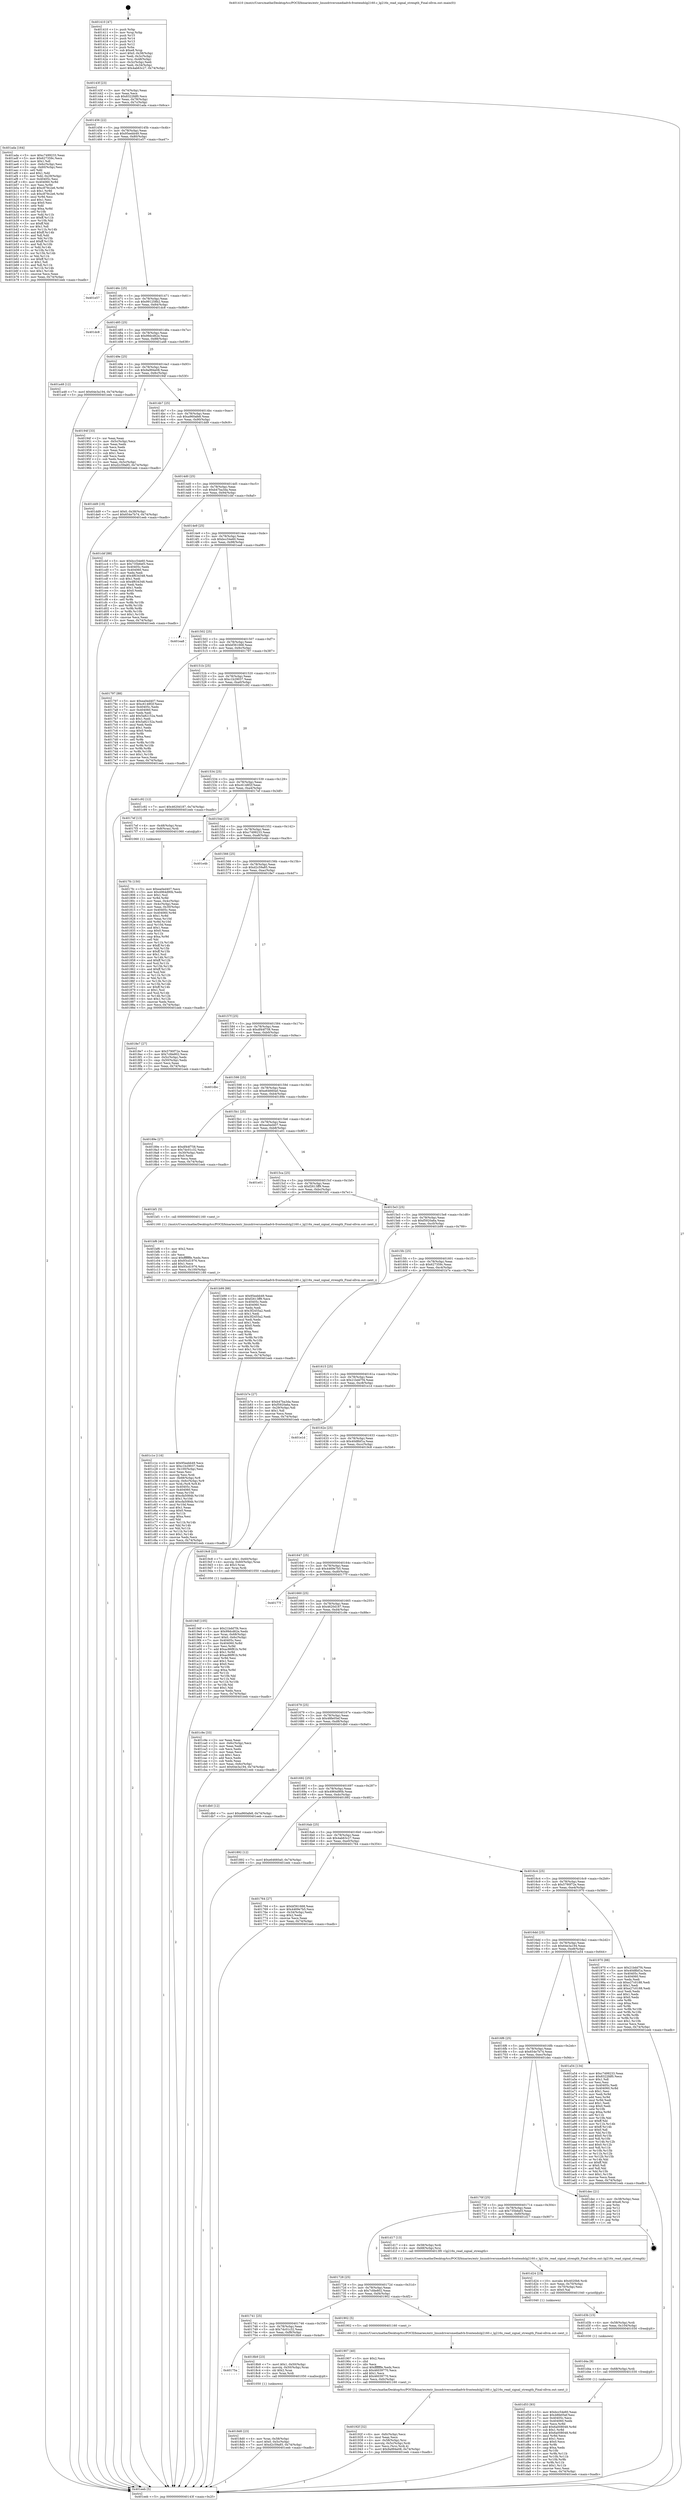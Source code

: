 digraph "0x401410" {
  label = "0x401410 (/mnt/c/Users/mathe/Desktop/tcc/POCII/binaries/extr_linuxdriversmediadvb-frontendslg2160.c_lg216x_read_signal_strength_Final-ollvm.out::main(0))"
  labelloc = "t"
  node[shape=record]

  Entry [label="",width=0.3,height=0.3,shape=circle,fillcolor=black,style=filled]
  "0x40143f" [label="{
     0x40143f [23]\l
     | [instrs]\l
     &nbsp;&nbsp;0x40143f \<+3\>: mov -0x74(%rbp),%eax\l
     &nbsp;&nbsp;0x401442 \<+2\>: mov %eax,%ecx\l
     &nbsp;&nbsp;0x401444 \<+6\>: sub $0x8322fdf0,%ecx\l
     &nbsp;&nbsp;0x40144a \<+3\>: mov %eax,-0x78(%rbp)\l
     &nbsp;&nbsp;0x40144d \<+3\>: mov %ecx,-0x7c(%rbp)\l
     &nbsp;&nbsp;0x401450 \<+6\>: je 0000000000401ada \<main+0x6ca\>\l
  }"]
  "0x401ada" [label="{
     0x401ada [164]\l
     | [instrs]\l
     &nbsp;&nbsp;0x401ada \<+5\>: mov $0xc7499233,%eax\l
     &nbsp;&nbsp;0x401adf \<+5\>: mov $0x627359c,%ecx\l
     &nbsp;&nbsp;0x401ae4 \<+2\>: mov $0x1,%dl\l
     &nbsp;&nbsp;0x401ae6 \<+3\>: mov -0x6c(%rbp),%esi\l
     &nbsp;&nbsp;0x401ae9 \<+3\>: cmp -0x60(%rbp),%esi\l
     &nbsp;&nbsp;0x401aec \<+4\>: setl %dil\l
     &nbsp;&nbsp;0x401af0 \<+4\>: and $0x1,%dil\l
     &nbsp;&nbsp;0x401af4 \<+4\>: mov %dil,-0x29(%rbp)\l
     &nbsp;&nbsp;0x401af8 \<+7\>: mov 0x40405c,%esi\l
     &nbsp;&nbsp;0x401aff \<+8\>: mov 0x404060,%r8d\l
     &nbsp;&nbsp;0x401b07 \<+3\>: mov %esi,%r9d\l
     &nbsp;&nbsp;0x401b0a \<+7\>: add $0xc879c2e6,%r9d\l
     &nbsp;&nbsp;0x401b11 \<+4\>: sub $0x1,%r9d\l
     &nbsp;&nbsp;0x401b15 \<+7\>: sub $0xc879c2e6,%r9d\l
     &nbsp;&nbsp;0x401b1c \<+4\>: imul %r9d,%esi\l
     &nbsp;&nbsp;0x401b20 \<+3\>: and $0x1,%esi\l
     &nbsp;&nbsp;0x401b23 \<+3\>: cmp $0x0,%esi\l
     &nbsp;&nbsp;0x401b26 \<+4\>: sete %dil\l
     &nbsp;&nbsp;0x401b2a \<+4\>: cmp $0xa,%r8d\l
     &nbsp;&nbsp;0x401b2e \<+4\>: setl %r10b\l
     &nbsp;&nbsp;0x401b32 \<+3\>: mov %dil,%r11b\l
     &nbsp;&nbsp;0x401b35 \<+4\>: xor $0xff,%r11b\l
     &nbsp;&nbsp;0x401b39 \<+3\>: mov %r10b,%bl\l
     &nbsp;&nbsp;0x401b3c \<+3\>: xor $0xff,%bl\l
     &nbsp;&nbsp;0x401b3f \<+3\>: xor $0x1,%dl\l
     &nbsp;&nbsp;0x401b42 \<+3\>: mov %r11b,%r14b\l
     &nbsp;&nbsp;0x401b45 \<+4\>: and $0xff,%r14b\l
     &nbsp;&nbsp;0x401b49 \<+3\>: and %dl,%dil\l
     &nbsp;&nbsp;0x401b4c \<+3\>: mov %bl,%r15b\l
     &nbsp;&nbsp;0x401b4f \<+4\>: and $0xff,%r15b\l
     &nbsp;&nbsp;0x401b53 \<+3\>: and %dl,%r10b\l
     &nbsp;&nbsp;0x401b56 \<+3\>: or %dil,%r14b\l
     &nbsp;&nbsp;0x401b59 \<+3\>: or %r10b,%r15b\l
     &nbsp;&nbsp;0x401b5c \<+3\>: xor %r15b,%r14b\l
     &nbsp;&nbsp;0x401b5f \<+3\>: or %bl,%r11b\l
     &nbsp;&nbsp;0x401b62 \<+4\>: xor $0xff,%r11b\l
     &nbsp;&nbsp;0x401b66 \<+3\>: or $0x1,%dl\l
     &nbsp;&nbsp;0x401b69 \<+3\>: and %dl,%r11b\l
     &nbsp;&nbsp;0x401b6c \<+3\>: or %r11b,%r14b\l
     &nbsp;&nbsp;0x401b6f \<+4\>: test $0x1,%r14b\l
     &nbsp;&nbsp;0x401b73 \<+3\>: cmovne %ecx,%eax\l
     &nbsp;&nbsp;0x401b76 \<+3\>: mov %eax,-0x74(%rbp)\l
     &nbsp;&nbsp;0x401b79 \<+5\>: jmp 0000000000401eeb \<main+0xadb\>\l
  }"]
  "0x401456" [label="{
     0x401456 [22]\l
     | [instrs]\l
     &nbsp;&nbsp;0x401456 \<+5\>: jmp 000000000040145b \<main+0x4b\>\l
     &nbsp;&nbsp;0x40145b \<+3\>: mov -0x78(%rbp),%eax\l
     &nbsp;&nbsp;0x40145e \<+5\>: sub $0x95eebb49,%eax\l
     &nbsp;&nbsp;0x401463 \<+3\>: mov %eax,-0x80(%rbp)\l
     &nbsp;&nbsp;0x401466 \<+6\>: je 0000000000401e57 \<main+0xa47\>\l
  }"]
  Exit [label="",width=0.3,height=0.3,shape=circle,fillcolor=black,style=filled,peripheries=2]
  "0x401e57" [label="{
     0x401e57\l
  }", style=dashed]
  "0x40146c" [label="{
     0x40146c [25]\l
     | [instrs]\l
     &nbsp;&nbsp;0x40146c \<+5\>: jmp 0000000000401471 \<main+0x61\>\l
     &nbsp;&nbsp;0x401471 \<+3\>: mov -0x78(%rbp),%eax\l
     &nbsp;&nbsp;0x401474 \<+5\>: sub $0x991258b2,%eax\l
     &nbsp;&nbsp;0x401479 \<+6\>: mov %eax,-0x84(%rbp)\l
     &nbsp;&nbsp;0x40147f \<+6\>: je 0000000000401dc8 \<main+0x9b8\>\l
  }"]
  "0x401d53" [label="{
     0x401d53 [93]\l
     | [instrs]\l
     &nbsp;&nbsp;0x401d53 \<+5\>: mov $0xbcc54e60,%eax\l
     &nbsp;&nbsp;0x401d58 \<+5\>: mov $0x48fe05ef,%esi\l
     &nbsp;&nbsp;0x401d5d \<+7\>: mov 0x40405c,%ecx\l
     &nbsp;&nbsp;0x401d64 \<+7\>: mov 0x404060,%edx\l
     &nbsp;&nbsp;0x401d6b \<+3\>: mov %ecx,%r8d\l
     &nbsp;&nbsp;0x401d6e \<+7\>: add $0x6a008048,%r8d\l
     &nbsp;&nbsp;0x401d75 \<+4\>: sub $0x1,%r8d\l
     &nbsp;&nbsp;0x401d79 \<+7\>: sub $0x6a008048,%r8d\l
     &nbsp;&nbsp;0x401d80 \<+4\>: imul %r8d,%ecx\l
     &nbsp;&nbsp;0x401d84 \<+3\>: and $0x1,%ecx\l
     &nbsp;&nbsp;0x401d87 \<+3\>: cmp $0x0,%ecx\l
     &nbsp;&nbsp;0x401d8a \<+4\>: sete %r9b\l
     &nbsp;&nbsp;0x401d8e \<+3\>: cmp $0xa,%edx\l
     &nbsp;&nbsp;0x401d91 \<+4\>: setl %r10b\l
     &nbsp;&nbsp;0x401d95 \<+3\>: mov %r9b,%r11b\l
     &nbsp;&nbsp;0x401d98 \<+3\>: and %r10b,%r11b\l
     &nbsp;&nbsp;0x401d9b \<+3\>: xor %r10b,%r9b\l
     &nbsp;&nbsp;0x401d9e \<+3\>: or %r9b,%r11b\l
     &nbsp;&nbsp;0x401da1 \<+4\>: test $0x1,%r11b\l
     &nbsp;&nbsp;0x401da5 \<+3\>: cmovne %esi,%eax\l
     &nbsp;&nbsp;0x401da8 \<+3\>: mov %eax,-0x74(%rbp)\l
     &nbsp;&nbsp;0x401dab \<+5\>: jmp 0000000000401eeb \<main+0xadb\>\l
  }"]
  "0x401dc8" [label="{
     0x401dc8\l
  }", style=dashed]
  "0x401485" [label="{
     0x401485 [25]\l
     | [instrs]\l
     &nbsp;&nbsp;0x401485 \<+5\>: jmp 000000000040148a \<main+0x7a\>\l
     &nbsp;&nbsp;0x40148a \<+3\>: mov -0x78(%rbp),%eax\l
     &nbsp;&nbsp;0x40148d \<+5\>: sub $0x99dcd62e,%eax\l
     &nbsp;&nbsp;0x401492 \<+6\>: mov %eax,-0x88(%rbp)\l
     &nbsp;&nbsp;0x401498 \<+6\>: je 0000000000401a48 \<main+0x638\>\l
  }"]
  "0x401d4a" [label="{
     0x401d4a [9]\l
     | [instrs]\l
     &nbsp;&nbsp;0x401d4a \<+4\>: mov -0x68(%rbp),%rdi\l
     &nbsp;&nbsp;0x401d4e \<+5\>: call 0000000000401030 \<free@plt\>\l
     | [calls]\l
     &nbsp;&nbsp;0x401030 \{1\} (unknown)\l
  }"]
  "0x401a48" [label="{
     0x401a48 [12]\l
     | [instrs]\l
     &nbsp;&nbsp;0x401a48 \<+7\>: movl $0x64e3a194,-0x74(%rbp)\l
     &nbsp;&nbsp;0x401a4f \<+5\>: jmp 0000000000401eeb \<main+0xadb\>\l
  }"]
  "0x40149e" [label="{
     0x40149e [25]\l
     | [instrs]\l
     &nbsp;&nbsp;0x40149e \<+5\>: jmp 00000000004014a3 \<main+0x93\>\l
     &nbsp;&nbsp;0x4014a3 \<+3\>: mov -0x78(%rbp),%eax\l
     &nbsp;&nbsp;0x4014a6 \<+5\>: sub $0x9a994e08,%eax\l
     &nbsp;&nbsp;0x4014ab \<+6\>: mov %eax,-0x8c(%rbp)\l
     &nbsp;&nbsp;0x4014b1 \<+6\>: je 000000000040194f \<main+0x53f\>\l
  }"]
  "0x401d3b" [label="{
     0x401d3b [15]\l
     | [instrs]\l
     &nbsp;&nbsp;0x401d3b \<+4\>: mov -0x58(%rbp),%rdi\l
     &nbsp;&nbsp;0x401d3f \<+6\>: mov %eax,-0x104(%rbp)\l
     &nbsp;&nbsp;0x401d45 \<+5\>: call 0000000000401030 \<free@plt\>\l
     | [calls]\l
     &nbsp;&nbsp;0x401030 \{1\} (unknown)\l
  }"]
  "0x40194f" [label="{
     0x40194f [33]\l
     | [instrs]\l
     &nbsp;&nbsp;0x40194f \<+2\>: xor %eax,%eax\l
     &nbsp;&nbsp;0x401951 \<+3\>: mov -0x5c(%rbp),%ecx\l
     &nbsp;&nbsp;0x401954 \<+2\>: mov %eax,%edx\l
     &nbsp;&nbsp;0x401956 \<+2\>: sub %ecx,%edx\l
     &nbsp;&nbsp;0x401958 \<+2\>: mov %eax,%ecx\l
     &nbsp;&nbsp;0x40195a \<+3\>: sub $0x1,%ecx\l
     &nbsp;&nbsp;0x40195d \<+2\>: add %ecx,%edx\l
     &nbsp;&nbsp;0x40195f \<+2\>: sub %edx,%eax\l
     &nbsp;&nbsp;0x401961 \<+3\>: mov %eax,-0x5c(%rbp)\l
     &nbsp;&nbsp;0x401964 \<+7\>: movl $0xd2c59a85,-0x74(%rbp)\l
     &nbsp;&nbsp;0x40196b \<+5\>: jmp 0000000000401eeb \<main+0xadb\>\l
  }"]
  "0x4014b7" [label="{
     0x4014b7 [25]\l
     | [instrs]\l
     &nbsp;&nbsp;0x4014b7 \<+5\>: jmp 00000000004014bc \<main+0xac\>\l
     &nbsp;&nbsp;0x4014bc \<+3\>: mov -0x78(%rbp),%eax\l
     &nbsp;&nbsp;0x4014bf \<+5\>: sub $0xa960afe8,%eax\l
     &nbsp;&nbsp;0x4014c4 \<+6\>: mov %eax,-0x90(%rbp)\l
     &nbsp;&nbsp;0x4014ca \<+6\>: je 0000000000401dd9 \<main+0x9c9\>\l
  }"]
  "0x401d24" [label="{
     0x401d24 [23]\l
     | [instrs]\l
     &nbsp;&nbsp;0x401d24 \<+10\>: movabs $0x4020b6,%rdi\l
     &nbsp;&nbsp;0x401d2e \<+3\>: mov %eax,-0x70(%rbp)\l
     &nbsp;&nbsp;0x401d31 \<+3\>: mov -0x70(%rbp),%esi\l
     &nbsp;&nbsp;0x401d34 \<+2\>: mov $0x0,%al\l
     &nbsp;&nbsp;0x401d36 \<+5\>: call 0000000000401040 \<printf@plt\>\l
     | [calls]\l
     &nbsp;&nbsp;0x401040 \{1\} (unknown)\l
  }"]
  "0x401dd9" [label="{
     0x401dd9 [19]\l
     | [instrs]\l
     &nbsp;&nbsp;0x401dd9 \<+7\>: movl $0x0,-0x38(%rbp)\l
     &nbsp;&nbsp;0x401de0 \<+7\>: movl $0x654e7b74,-0x74(%rbp)\l
     &nbsp;&nbsp;0x401de7 \<+5\>: jmp 0000000000401eeb \<main+0xadb\>\l
  }"]
  "0x4014d0" [label="{
     0x4014d0 [25]\l
     | [instrs]\l
     &nbsp;&nbsp;0x4014d0 \<+5\>: jmp 00000000004014d5 \<main+0xc5\>\l
     &nbsp;&nbsp;0x4014d5 \<+3\>: mov -0x78(%rbp),%eax\l
     &nbsp;&nbsp;0x4014d8 \<+5\>: sub $0xb47ba3da,%eax\l
     &nbsp;&nbsp;0x4014dd \<+6\>: mov %eax,-0x94(%rbp)\l
     &nbsp;&nbsp;0x4014e3 \<+6\>: je 0000000000401cbf \<main+0x8af\>\l
  }"]
  "0x401c1e" [label="{
     0x401c1e [116]\l
     | [instrs]\l
     &nbsp;&nbsp;0x401c1e \<+5\>: mov $0x95eebb49,%ecx\l
     &nbsp;&nbsp;0x401c23 \<+5\>: mov $0xc1b29037,%edx\l
     &nbsp;&nbsp;0x401c28 \<+6\>: mov -0x100(%rbp),%esi\l
     &nbsp;&nbsp;0x401c2e \<+3\>: imul %eax,%esi\l
     &nbsp;&nbsp;0x401c31 \<+3\>: movslq %esi,%rdi\l
     &nbsp;&nbsp;0x401c34 \<+4\>: mov -0x68(%rbp),%r8\l
     &nbsp;&nbsp;0x401c38 \<+4\>: movslq -0x6c(%rbp),%r9\l
     &nbsp;&nbsp;0x401c3c \<+4\>: mov %rdi,(%r8,%r9,8)\l
     &nbsp;&nbsp;0x401c40 \<+7\>: mov 0x40405c,%eax\l
     &nbsp;&nbsp;0x401c47 \<+7\>: mov 0x404060,%esi\l
     &nbsp;&nbsp;0x401c4e \<+3\>: mov %eax,%r10d\l
     &nbsp;&nbsp;0x401c51 \<+7\>: sub $0xcfa5084b,%r10d\l
     &nbsp;&nbsp;0x401c58 \<+4\>: sub $0x1,%r10d\l
     &nbsp;&nbsp;0x401c5c \<+7\>: add $0xcfa5084b,%r10d\l
     &nbsp;&nbsp;0x401c63 \<+4\>: imul %r10d,%eax\l
     &nbsp;&nbsp;0x401c67 \<+3\>: and $0x1,%eax\l
     &nbsp;&nbsp;0x401c6a \<+3\>: cmp $0x0,%eax\l
     &nbsp;&nbsp;0x401c6d \<+4\>: sete %r11b\l
     &nbsp;&nbsp;0x401c71 \<+3\>: cmp $0xa,%esi\l
     &nbsp;&nbsp;0x401c74 \<+3\>: setl %bl\l
     &nbsp;&nbsp;0x401c77 \<+3\>: mov %r11b,%r14b\l
     &nbsp;&nbsp;0x401c7a \<+3\>: and %bl,%r14b\l
     &nbsp;&nbsp;0x401c7d \<+3\>: xor %bl,%r11b\l
     &nbsp;&nbsp;0x401c80 \<+3\>: or %r11b,%r14b\l
     &nbsp;&nbsp;0x401c83 \<+4\>: test $0x1,%r14b\l
     &nbsp;&nbsp;0x401c87 \<+3\>: cmovne %edx,%ecx\l
     &nbsp;&nbsp;0x401c8a \<+3\>: mov %ecx,-0x74(%rbp)\l
     &nbsp;&nbsp;0x401c8d \<+5\>: jmp 0000000000401eeb \<main+0xadb\>\l
  }"]
  "0x401cbf" [label="{
     0x401cbf [88]\l
     | [instrs]\l
     &nbsp;&nbsp;0x401cbf \<+5\>: mov $0xbcc54e60,%eax\l
     &nbsp;&nbsp;0x401cc4 \<+5\>: mov $0x735b6ef3,%ecx\l
     &nbsp;&nbsp;0x401cc9 \<+7\>: mov 0x40405c,%edx\l
     &nbsp;&nbsp;0x401cd0 \<+7\>: mov 0x404060,%esi\l
     &nbsp;&nbsp;0x401cd7 \<+2\>: mov %edx,%edi\l
     &nbsp;&nbsp;0x401cd9 \<+6\>: add $0x4f634348,%edi\l
     &nbsp;&nbsp;0x401cdf \<+3\>: sub $0x1,%edi\l
     &nbsp;&nbsp;0x401ce2 \<+6\>: sub $0x4f634348,%edi\l
     &nbsp;&nbsp;0x401ce8 \<+3\>: imul %edi,%edx\l
     &nbsp;&nbsp;0x401ceb \<+3\>: and $0x1,%edx\l
     &nbsp;&nbsp;0x401cee \<+3\>: cmp $0x0,%edx\l
     &nbsp;&nbsp;0x401cf1 \<+4\>: sete %r8b\l
     &nbsp;&nbsp;0x401cf5 \<+3\>: cmp $0xa,%esi\l
     &nbsp;&nbsp;0x401cf8 \<+4\>: setl %r9b\l
     &nbsp;&nbsp;0x401cfc \<+3\>: mov %r8b,%r10b\l
     &nbsp;&nbsp;0x401cff \<+3\>: and %r9b,%r10b\l
     &nbsp;&nbsp;0x401d02 \<+3\>: xor %r9b,%r8b\l
     &nbsp;&nbsp;0x401d05 \<+3\>: or %r8b,%r10b\l
     &nbsp;&nbsp;0x401d08 \<+4\>: test $0x1,%r10b\l
     &nbsp;&nbsp;0x401d0c \<+3\>: cmovne %ecx,%eax\l
     &nbsp;&nbsp;0x401d0f \<+3\>: mov %eax,-0x74(%rbp)\l
     &nbsp;&nbsp;0x401d12 \<+5\>: jmp 0000000000401eeb \<main+0xadb\>\l
  }"]
  "0x4014e9" [label="{
     0x4014e9 [25]\l
     | [instrs]\l
     &nbsp;&nbsp;0x4014e9 \<+5\>: jmp 00000000004014ee \<main+0xde\>\l
     &nbsp;&nbsp;0x4014ee \<+3\>: mov -0x78(%rbp),%eax\l
     &nbsp;&nbsp;0x4014f1 \<+5\>: sub $0xbcc54e60,%eax\l
     &nbsp;&nbsp;0x4014f6 \<+6\>: mov %eax,-0x98(%rbp)\l
     &nbsp;&nbsp;0x4014fc \<+6\>: je 0000000000401ea8 \<main+0xa98\>\l
  }"]
  "0x401bf6" [label="{
     0x401bf6 [40]\l
     | [instrs]\l
     &nbsp;&nbsp;0x401bf6 \<+5\>: mov $0x2,%ecx\l
     &nbsp;&nbsp;0x401bfb \<+1\>: cltd\l
     &nbsp;&nbsp;0x401bfc \<+2\>: idiv %ecx\l
     &nbsp;&nbsp;0x401bfe \<+6\>: imul $0xfffffffe,%edx,%ecx\l
     &nbsp;&nbsp;0x401c04 \<+6\>: sub $0x93cd1976,%ecx\l
     &nbsp;&nbsp;0x401c0a \<+3\>: add $0x1,%ecx\l
     &nbsp;&nbsp;0x401c0d \<+6\>: add $0x93cd1976,%ecx\l
     &nbsp;&nbsp;0x401c13 \<+6\>: mov %ecx,-0x100(%rbp)\l
     &nbsp;&nbsp;0x401c19 \<+5\>: call 0000000000401160 \<next_i\>\l
     | [calls]\l
     &nbsp;&nbsp;0x401160 \{1\} (/mnt/c/Users/mathe/Desktop/tcc/POCII/binaries/extr_linuxdriversmediadvb-frontendslg2160.c_lg216x_read_signal_strength_Final-ollvm.out::next_i)\l
  }"]
  "0x401ea8" [label="{
     0x401ea8\l
  }", style=dashed]
  "0x401502" [label="{
     0x401502 [25]\l
     | [instrs]\l
     &nbsp;&nbsp;0x401502 \<+5\>: jmp 0000000000401507 \<main+0xf7\>\l
     &nbsp;&nbsp;0x401507 \<+3\>: mov -0x78(%rbp),%eax\l
     &nbsp;&nbsp;0x40150a \<+5\>: sub $0xbf361668,%eax\l
     &nbsp;&nbsp;0x40150f \<+6\>: mov %eax,-0x9c(%rbp)\l
     &nbsp;&nbsp;0x401515 \<+6\>: je 0000000000401797 \<main+0x387\>\l
  }"]
  "0x4019df" [label="{
     0x4019df [105]\l
     | [instrs]\l
     &nbsp;&nbsp;0x4019df \<+5\>: mov $0x21bdd7f4,%ecx\l
     &nbsp;&nbsp;0x4019e4 \<+5\>: mov $0x99dcd62e,%edx\l
     &nbsp;&nbsp;0x4019e9 \<+4\>: mov %rax,-0x68(%rbp)\l
     &nbsp;&nbsp;0x4019ed \<+7\>: movl $0x0,-0x6c(%rbp)\l
     &nbsp;&nbsp;0x4019f4 \<+7\>: mov 0x40405c,%esi\l
     &nbsp;&nbsp;0x4019fb \<+8\>: mov 0x404060,%r8d\l
     &nbsp;&nbsp;0x401a03 \<+3\>: mov %esi,%r9d\l
     &nbsp;&nbsp;0x401a06 \<+7\>: add $0xac86f81b,%r9d\l
     &nbsp;&nbsp;0x401a0d \<+4\>: sub $0x1,%r9d\l
     &nbsp;&nbsp;0x401a11 \<+7\>: sub $0xac86f81b,%r9d\l
     &nbsp;&nbsp;0x401a18 \<+4\>: imul %r9d,%esi\l
     &nbsp;&nbsp;0x401a1c \<+3\>: and $0x1,%esi\l
     &nbsp;&nbsp;0x401a1f \<+3\>: cmp $0x0,%esi\l
     &nbsp;&nbsp;0x401a22 \<+4\>: sete %r10b\l
     &nbsp;&nbsp;0x401a26 \<+4\>: cmp $0xa,%r8d\l
     &nbsp;&nbsp;0x401a2a \<+4\>: setl %r11b\l
     &nbsp;&nbsp;0x401a2e \<+3\>: mov %r10b,%bl\l
     &nbsp;&nbsp;0x401a31 \<+3\>: and %r11b,%bl\l
     &nbsp;&nbsp;0x401a34 \<+3\>: xor %r11b,%r10b\l
     &nbsp;&nbsp;0x401a37 \<+3\>: or %r10b,%bl\l
     &nbsp;&nbsp;0x401a3a \<+3\>: test $0x1,%bl\l
     &nbsp;&nbsp;0x401a3d \<+3\>: cmovne %edx,%ecx\l
     &nbsp;&nbsp;0x401a40 \<+3\>: mov %ecx,-0x74(%rbp)\l
     &nbsp;&nbsp;0x401a43 \<+5\>: jmp 0000000000401eeb \<main+0xadb\>\l
  }"]
  "0x401797" [label="{
     0x401797 [88]\l
     | [instrs]\l
     &nbsp;&nbsp;0x401797 \<+5\>: mov $0xea0ed407,%eax\l
     &nbsp;&nbsp;0x40179c \<+5\>: mov $0xc6148f2f,%ecx\l
     &nbsp;&nbsp;0x4017a1 \<+7\>: mov 0x40405c,%edx\l
     &nbsp;&nbsp;0x4017a8 \<+7\>: mov 0x404060,%esi\l
     &nbsp;&nbsp;0x4017af \<+2\>: mov %edx,%edi\l
     &nbsp;&nbsp;0x4017b1 \<+6\>: add $0x5a82152a,%edi\l
     &nbsp;&nbsp;0x4017b7 \<+3\>: sub $0x1,%edi\l
     &nbsp;&nbsp;0x4017ba \<+6\>: sub $0x5a82152a,%edi\l
     &nbsp;&nbsp;0x4017c0 \<+3\>: imul %edi,%edx\l
     &nbsp;&nbsp;0x4017c3 \<+3\>: and $0x1,%edx\l
     &nbsp;&nbsp;0x4017c6 \<+3\>: cmp $0x0,%edx\l
     &nbsp;&nbsp;0x4017c9 \<+4\>: sete %r8b\l
     &nbsp;&nbsp;0x4017cd \<+3\>: cmp $0xa,%esi\l
     &nbsp;&nbsp;0x4017d0 \<+4\>: setl %r9b\l
     &nbsp;&nbsp;0x4017d4 \<+3\>: mov %r8b,%r10b\l
     &nbsp;&nbsp;0x4017d7 \<+3\>: and %r9b,%r10b\l
     &nbsp;&nbsp;0x4017da \<+3\>: xor %r9b,%r8b\l
     &nbsp;&nbsp;0x4017dd \<+3\>: or %r8b,%r10b\l
     &nbsp;&nbsp;0x4017e0 \<+4\>: test $0x1,%r10b\l
     &nbsp;&nbsp;0x4017e4 \<+3\>: cmovne %ecx,%eax\l
     &nbsp;&nbsp;0x4017e7 \<+3\>: mov %eax,-0x74(%rbp)\l
     &nbsp;&nbsp;0x4017ea \<+5\>: jmp 0000000000401eeb \<main+0xadb\>\l
  }"]
  "0x40151b" [label="{
     0x40151b [25]\l
     | [instrs]\l
     &nbsp;&nbsp;0x40151b \<+5\>: jmp 0000000000401520 \<main+0x110\>\l
     &nbsp;&nbsp;0x401520 \<+3\>: mov -0x78(%rbp),%eax\l
     &nbsp;&nbsp;0x401523 \<+5\>: sub $0xc1b29037,%eax\l
     &nbsp;&nbsp;0x401528 \<+6\>: mov %eax,-0xa0(%rbp)\l
     &nbsp;&nbsp;0x40152e \<+6\>: je 0000000000401c92 \<main+0x882\>\l
  }"]
  "0x40192f" [label="{
     0x40192f [32]\l
     | [instrs]\l
     &nbsp;&nbsp;0x40192f \<+6\>: mov -0xfc(%rbp),%ecx\l
     &nbsp;&nbsp;0x401935 \<+3\>: imul %eax,%ecx\l
     &nbsp;&nbsp;0x401938 \<+4\>: mov -0x58(%rbp),%rsi\l
     &nbsp;&nbsp;0x40193c \<+4\>: movslq -0x5c(%rbp),%rdi\l
     &nbsp;&nbsp;0x401940 \<+3\>: mov %ecx,(%rsi,%rdi,4)\l
     &nbsp;&nbsp;0x401943 \<+7\>: movl $0x9a994e08,-0x74(%rbp)\l
     &nbsp;&nbsp;0x40194a \<+5\>: jmp 0000000000401eeb \<main+0xadb\>\l
  }"]
  "0x401c92" [label="{
     0x401c92 [12]\l
     | [instrs]\l
     &nbsp;&nbsp;0x401c92 \<+7\>: movl $0x4620d187,-0x74(%rbp)\l
     &nbsp;&nbsp;0x401c99 \<+5\>: jmp 0000000000401eeb \<main+0xadb\>\l
  }"]
  "0x401534" [label="{
     0x401534 [25]\l
     | [instrs]\l
     &nbsp;&nbsp;0x401534 \<+5\>: jmp 0000000000401539 \<main+0x129\>\l
     &nbsp;&nbsp;0x401539 \<+3\>: mov -0x78(%rbp),%eax\l
     &nbsp;&nbsp;0x40153c \<+5\>: sub $0xc6148f2f,%eax\l
     &nbsp;&nbsp;0x401541 \<+6\>: mov %eax,-0xa4(%rbp)\l
     &nbsp;&nbsp;0x401547 \<+6\>: je 00000000004017ef \<main+0x3df\>\l
  }"]
  "0x401907" [label="{
     0x401907 [40]\l
     | [instrs]\l
     &nbsp;&nbsp;0x401907 \<+5\>: mov $0x2,%ecx\l
     &nbsp;&nbsp;0x40190c \<+1\>: cltd\l
     &nbsp;&nbsp;0x40190d \<+2\>: idiv %ecx\l
     &nbsp;&nbsp;0x40190f \<+6\>: imul $0xfffffffe,%edx,%ecx\l
     &nbsp;&nbsp;0x401915 \<+6\>: sub $0x46039770,%ecx\l
     &nbsp;&nbsp;0x40191b \<+3\>: add $0x1,%ecx\l
     &nbsp;&nbsp;0x40191e \<+6\>: add $0x46039770,%ecx\l
     &nbsp;&nbsp;0x401924 \<+6\>: mov %ecx,-0xfc(%rbp)\l
     &nbsp;&nbsp;0x40192a \<+5\>: call 0000000000401160 \<next_i\>\l
     | [calls]\l
     &nbsp;&nbsp;0x401160 \{1\} (/mnt/c/Users/mathe/Desktop/tcc/POCII/binaries/extr_linuxdriversmediadvb-frontendslg2160.c_lg216x_read_signal_strength_Final-ollvm.out::next_i)\l
  }"]
  "0x4017ef" [label="{
     0x4017ef [13]\l
     | [instrs]\l
     &nbsp;&nbsp;0x4017ef \<+4\>: mov -0x48(%rbp),%rax\l
     &nbsp;&nbsp;0x4017f3 \<+4\>: mov 0x8(%rax),%rdi\l
     &nbsp;&nbsp;0x4017f7 \<+5\>: call 0000000000401060 \<atoi@plt\>\l
     | [calls]\l
     &nbsp;&nbsp;0x401060 \{1\} (unknown)\l
  }"]
  "0x40154d" [label="{
     0x40154d [25]\l
     | [instrs]\l
     &nbsp;&nbsp;0x40154d \<+5\>: jmp 0000000000401552 \<main+0x142\>\l
     &nbsp;&nbsp;0x401552 \<+3\>: mov -0x78(%rbp),%eax\l
     &nbsp;&nbsp;0x401555 \<+5\>: sub $0xc7499233,%eax\l
     &nbsp;&nbsp;0x40155a \<+6\>: mov %eax,-0xa8(%rbp)\l
     &nbsp;&nbsp;0x401560 \<+6\>: je 0000000000401e4b \<main+0xa3b\>\l
  }"]
  "0x4018d0" [label="{
     0x4018d0 [23]\l
     | [instrs]\l
     &nbsp;&nbsp;0x4018d0 \<+4\>: mov %rax,-0x58(%rbp)\l
     &nbsp;&nbsp;0x4018d4 \<+7\>: movl $0x0,-0x5c(%rbp)\l
     &nbsp;&nbsp;0x4018db \<+7\>: movl $0xd2c59a85,-0x74(%rbp)\l
     &nbsp;&nbsp;0x4018e2 \<+5\>: jmp 0000000000401eeb \<main+0xadb\>\l
  }"]
  "0x401e4b" [label="{
     0x401e4b\l
  }", style=dashed]
  "0x401566" [label="{
     0x401566 [25]\l
     | [instrs]\l
     &nbsp;&nbsp;0x401566 \<+5\>: jmp 000000000040156b \<main+0x15b\>\l
     &nbsp;&nbsp;0x40156b \<+3\>: mov -0x78(%rbp),%eax\l
     &nbsp;&nbsp;0x40156e \<+5\>: sub $0xd2c59a85,%eax\l
     &nbsp;&nbsp;0x401573 \<+6\>: mov %eax,-0xac(%rbp)\l
     &nbsp;&nbsp;0x401579 \<+6\>: je 00000000004018e7 \<main+0x4d7\>\l
  }"]
  "0x40175a" [label="{
     0x40175a\l
  }", style=dashed]
  "0x4018e7" [label="{
     0x4018e7 [27]\l
     | [instrs]\l
     &nbsp;&nbsp;0x4018e7 \<+5\>: mov $0x5790f72e,%eax\l
     &nbsp;&nbsp;0x4018ec \<+5\>: mov $0x7cfde802,%ecx\l
     &nbsp;&nbsp;0x4018f1 \<+3\>: mov -0x5c(%rbp),%edx\l
     &nbsp;&nbsp;0x4018f4 \<+3\>: cmp -0x50(%rbp),%edx\l
     &nbsp;&nbsp;0x4018f7 \<+3\>: cmovl %ecx,%eax\l
     &nbsp;&nbsp;0x4018fa \<+3\>: mov %eax,-0x74(%rbp)\l
     &nbsp;&nbsp;0x4018fd \<+5\>: jmp 0000000000401eeb \<main+0xadb\>\l
  }"]
  "0x40157f" [label="{
     0x40157f [25]\l
     | [instrs]\l
     &nbsp;&nbsp;0x40157f \<+5\>: jmp 0000000000401584 \<main+0x174\>\l
     &nbsp;&nbsp;0x401584 \<+3\>: mov -0x78(%rbp),%eax\l
     &nbsp;&nbsp;0x401587 \<+5\>: sub $0xdf44f758,%eax\l
     &nbsp;&nbsp;0x40158c \<+6\>: mov %eax,-0xb0(%rbp)\l
     &nbsp;&nbsp;0x401592 \<+6\>: je 0000000000401dbc \<main+0x9ac\>\l
  }"]
  "0x4018b9" [label="{
     0x4018b9 [23]\l
     | [instrs]\l
     &nbsp;&nbsp;0x4018b9 \<+7\>: movl $0x1,-0x50(%rbp)\l
     &nbsp;&nbsp;0x4018c0 \<+4\>: movslq -0x50(%rbp),%rax\l
     &nbsp;&nbsp;0x4018c4 \<+4\>: shl $0x2,%rax\l
     &nbsp;&nbsp;0x4018c8 \<+3\>: mov %rax,%rdi\l
     &nbsp;&nbsp;0x4018cb \<+5\>: call 0000000000401050 \<malloc@plt\>\l
     | [calls]\l
     &nbsp;&nbsp;0x401050 \{1\} (unknown)\l
  }"]
  "0x401dbc" [label="{
     0x401dbc\l
  }", style=dashed]
  "0x401598" [label="{
     0x401598 [25]\l
     | [instrs]\l
     &nbsp;&nbsp;0x401598 \<+5\>: jmp 000000000040159d \<main+0x18d\>\l
     &nbsp;&nbsp;0x40159d \<+3\>: mov -0x78(%rbp),%eax\l
     &nbsp;&nbsp;0x4015a0 \<+5\>: sub $0xe64660a0,%eax\l
     &nbsp;&nbsp;0x4015a5 \<+6\>: mov %eax,-0xb4(%rbp)\l
     &nbsp;&nbsp;0x4015ab \<+6\>: je 000000000040189e \<main+0x48e\>\l
  }"]
  "0x401741" [label="{
     0x401741 [25]\l
     | [instrs]\l
     &nbsp;&nbsp;0x401741 \<+5\>: jmp 0000000000401746 \<main+0x336\>\l
     &nbsp;&nbsp;0x401746 \<+3\>: mov -0x78(%rbp),%eax\l
     &nbsp;&nbsp;0x401749 \<+5\>: sub $0x7dc01c32,%eax\l
     &nbsp;&nbsp;0x40174e \<+6\>: mov %eax,-0xf8(%rbp)\l
     &nbsp;&nbsp;0x401754 \<+6\>: je 00000000004018b9 \<main+0x4a9\>\l
  }"]
  "0x40189e" [label="{
     0x40189e [27]\l
     | [instrs]\l
     &nbsp;&nbsp;0x40189e \<+5\>: mov $0xdf44f758,%eax\l
     &nbsp;&nbsp;0x4018a3 \<+5\>: mov $0x7dc01c32,%ecx\l
     &nbsp;&nbsp;0x4018a8 \<+3\>: mov -0x30(%rbp),%edx\l
     &nbsp;&nbsp;0x4018ab \<+3\>: cmp $0x0,%edx\l
     &nbsp;&nbsp;0x4018ae \<+3\>: cmove %ecx,%eax\l
     &nbsp;&nbsp;0x4018b1 \<+3\>: mov %eax,-0x74(%rbp)\l
     &nbsp;&nbsp;0x4018b4 \<+5\>: jmp 0000000000401eeb \<main+0xadb\>\l
  }"]
  "0x4015b1" [label="{
     0x4015b1 [25]\l
     | [instrs]\l
     &nbsp;&nbsp;0x4015b1 \<+5\>: jmp 00000000004015b6 \<main+0x1a6\>\l
     &nbsp;&nbsp;0x4015b6 \<+3\>: mov -0x78(%rbp),%eax\l
     &nbsp;&nbsp;0x4015b9 \<+5\>: sub $0xea0ed407,%eax\l
     &nbsp;&nbsp;0x4015be \<+6\>: mov %eax,-0xb8(%rbp)\l
     &nbsp;&nbsp;0x4015c4 \<+6\>: je 0000000000401e01 \<main+0x9f1\>\l
  }"]
  "0x401902" [label="{
     0x401902 [5]\l
     | [instrs]\l
     &nbsp;&nbsp;0x401902 \<+5\>: call 0000000000401160 \<next_i\>\l
     | [calls]\l
     &nbsp;&nbsp;0x401160 \{1\} (/mnt/c/Users/mathe/Desktop/tcc/POCII/binaries/extr_linuxdriversmediadvb-frontendslg2160.c_lg216x_read_signal_strength_Final-ollvm.out::next_i)\l
  }"]
  "0x401e01" [label="{
     0x401e01\l
  }", style=dashed]
  "0x4015ca" [label="{
     0x4015ca [25]\l
     | [instrs]\l
     &nbsp;&nbsp;0x4015ca \<+5\>: jmp 00000000004015cf \<main+0x1bf\>\l
     &nbsp;&nbsp;0x4015cf \<+3\>: mov -0x78(%rbp),%eax\l
     &nbsp;&nbsp;0x4015d2 \<+5\>: sub $0xf2613ff9,%eax\l
     &nbsp;&nbsp;0x4015d7 \<+6\>: mov %eax,-0xbc(%rbp)\l
     &nbsp;&nbsp;0x4015dd \<+6\>: je 0000000000401bf1 \<main+0x7e1\>\l
  }"]
  "0x401728" [label="{
     0x401728 [25]\l
     | [instrs]\l
     &nbsp;&nbsp;0x401728 \<+5\>: jmp 000000000040172d \<main+0x31d\>\l
     &nbsp;&nbsp;0x40172d \<+3\>: mov -0x78(%rbp),%eax\l
     &nbsp;&nbsp;0x401730 \<+5\>: sub $0x7cfde802,%eax\l
     &nbsp;&nbsp;0x401735 \<+6\>: mov %eax,-0xf4(%rbp)\l
     &nbsp;&nbsp;0x40173b \<+6\>: je 0000000000401902 \<main+0x4f2\>\l
  }"]
  "0x401bf1" [label="{
     0x401bf1 [5]\l
     | [instrs]\l
     &nbsp;&nbsp;0x401bf1 \<+5\>: call 0000000000401160 \<next_i\>\l
     | [calls]\l
     &nbsp;&nbsp;0x401160 \{1\} (/mnt/c/Users/mathe/Desktop/tcc/POCII/binaries/extr_linuxdriversmediadvb-frontendslg2160.c_lg216x_read_signal_strength_Final-ollvm.out::next_i)\l
  }"]
  "0x4015e3" [label="{
     0x4015e3 [25]\l
     | [instrs]\l
     &nbsp;&nbsp;0x4015e3 \<+5\>: jmp 00000000004015e8 \<main+0x1d8\>\l
     &nbsp;&nbsp;0x4015e8 \<+3\>: mov -0x78(%rbp),%eax\l
     &nbsp;&nbsp;0x4015eb \<+5\>: sub $0xf5920a6a,%eax\l
     &nbsp;&nbsp;0x4015f0 \<+6\>: mov %eax,-0xc0(%rbp)\l
     &nbsp;&nbsp;0x4015f6 \<+6\>: je 0000000000401b99 \<main+0x789\>\l
  }"]
  "0x401d17" [label="{
     0x401d17 [13]\l
     | [instrs]\l
     &nbsp;&nbsp;0x401d17 \<+4\>: mov -0x58(%rbp),%rdi\l
     &nbsp;&nbsp;0x401d1b \<+4\>: mov -0x68(%rbp),%rsi\l
     &nbsp;&nbsp;0x401d1f \<+5\>: call 00000000004013f0 \<lg216x_read_signal_strength\>\l
     | [calls]\l
     &nbsp;&nbsp;0x4013f0 \{1\} (/mnt/c/Users/mathe/Desktop/tcc/POCII/binaries/extr_linuxdriversmediadvb-frontendslg2160.c_lg216x_read_signal_strength_Final-ollvm.out::lg216x_read_signal_strength)\l
  }"]
  "0x401b99" [label="{
     0x401b99 [88]\l
     | [instrs]\l
     &nbsp;&nbsp;0x401b99 \<+5\>: mov $0x95eebb49,%eax\l
     &nbsp;&nbsp;0x401b9e \<+5\>: mov $0xf2613ff9,%ecx\l
     &nbsp;&nbsp;0x401ba3 \<+7\>: mov 0x40405c,%edx\l
     &nbsp;&nbsp;0x401baa \<+7\>: mov 0x404060,%esi\l
     &nbsp;&nbsp;0x401bb1 \<+2\>: mov %edx,%edi\l
     &nbsp;&nbsp;0x401bb3 \<+6\>: sub $0x3f2455a2,%edi\l
     &nbsp;&nbsp;0x401bb9 \<+3\>: sub $0x1,%edi\l
     &nbsp;&nbsp;0x401bbc \<+6\>: add $0x3f2455a2,%edi\l
     &nbsp;&nbsp;0x401bc2 \<+3\>: imul %edi,%edx\l
     &nbsp;&nbsp;0x401bc5 \<+3\>: and $0x1,%edx\l
     &nbsp;&nbsp;0x401bc8 \<+3\>: cmp $0x0,%edx\l
     &nbsp;&nbsp;0x401bcb \<+4\>: sete %r8b\l
     &nbsp;&nbsp;0x401bcf \<+3\>: cmp $0xa,%esi\l
     &nbsp;&nbsp;0x401bd2 \<+4\>: setl %r9b\l
     &nbsp;&nbsp;0x401bd6 \<+3\>: mov %r8b,%r10b\l
     &nbsp;&nbsp;0x401bd9 \<+3\>: and %r9b,%r10b\l
     &nbsp;&nbsp;0x401bdc \<+3\>: xor %r9b,%r8b\l
     &nbsp;&nbsp;0x401bdf \<+3\>: or %r8b,%r10b\l
     &nbsp;&nbsp;0x401be2 \<+4\>: test $0x1,%r10b\l
     &nbsp;&nbsp;0x401be6 \<+3\>: cmovne %ecx,%eax\l
     &nbsp;&nbsp;0x401be9 \<+3\>: mov %eax,-0x74(%rbp)\l
     &nbsp;&nbsp;0x401bec \<+5\>: jmp 0000000000401eeb \<main+0xadb\>\l
  }"]
  "0x4015fc" [label="{
     0x4015fc [25]\l
     | [instrs]\l
     &nbsp;&nbsp;0x4015fc \<+5\>: jmp 0000000000401601 \<main+0x1f1\>\l
     &nbsp;&nbsp;0x401601 \<+3\>: mov -0x78(%rbp),%eax\l
     &nbsp;&nbsp;0x401604 \<+5\>: sub $0x627359c,%eax\l
     &nbsp;&nbsp;0x401609 \<+6\>: mov %eax,-0xc4(%rbp)\l
     &nbsp;&nbsp;0x40160f \<+6\>: je 0000000000401b7e \<main+0x76e\>\l
  }"]
  "0x40170f" [label="{
     0x40170f [25]\l
     | [instrs]\l
     &nbsp;&nbsp;0x40170f \<+5\>: jmp 0000000000401714 \<main+0x304\>\l
     &nbsp;&nbsp;0x401714 \<+3\>: mov -0x78(%rbp),%eax\l
     &nbsp;&nbsp;0x401717 \<+5\>: sub $0x735b6ef3,%eax\l
     &nbsp;&nbsp;0x40171c \<+6\>: mov %eax,-0xf0(%rbp)\l
     &nbsp;&nbsp;0x401722 \<+6\>: je 0000000000401d17 \<main+0x907\>\l
  }"]
  "0x401b7e" [label="{
     0x401b7e [27]\l
     | [instrs]\l
     &nbsp;&nbsp;0x401b7e \<+5\>: mov $0xb47ba3da,%eax\l
     &nbsp;&nbsp;0x401b83 \<+5\>: mov $0xf5920a6a,%ecx\l
     &nbsp;&nbsp;0x401b88 \<+3\>: mov -0x29(%rbp),%dl\l
     &nbsp;&nbsp;0x401b8b \<+3\>: test $0x1,%dl\l
     &nbsp;&nbsp;0x401b8e \<+3\>: cmovne %ecx,%eax\l
     &nbsp;&nbsp;0x401b91 \<+3\>: mov %eax,-0x74(%rbp)\l
     &nbsp;&nbsp;0x401b94 \<+5\>: jmp 0000000000401eeb \<main+0xadb\>\l
  }"]
  "0x401615" [label="{
     0x401615 [25]\l
     | [instrs]\l
     &nbsp;&nbsp;0x401615 \<+5\>: jmp 000000000040161a \<main+0x20a\>\l
     &nbsp;&nbsp;0x40161a \<+3\>: mov -0x78(%rbp),%eax\l
     &nbsp;&nbsp;0x40161d \<+5\>: sub $0x21bdd7f4,%eax\l
     &nbsp;&nbsp;0x401622 \<+6\>: mov %eax,-0xc8(%rbp)\l
     &nbsp;&nbsp;0x401628 \<+6\>: je 0000000000401e1d \<main+0xa0d\>\l
  }"]
  "0x401dec" [label="{
     0x401dec [21]\l
     | [instrs]\l
     &nbsp;&nbsp;0x401dec \<+3\>: mov -0x38(%rbp),%eax\l
     &nbsp;&nbsp;0x401def \<+7\>: add $0xe8,%rsp\l
     &nbsp;&nbsp;0x401df6 \<+1\>: pop %rbx\l
     &nbsp;&nbsp;0x401df7 \<+2\>: pop %r12\l
     &nbsp;&nbsp;0x401df9 \<+2\>: pop %r13\l
     &nbsp;&nbsp;0x401dfb \<+2\>: pop %r14\l
     &nbsp;&nbsp;0x401dfd \<+2\>: pop %r15\l
     &nbsp;&nbsp;0x401dff \<+1\>: pop %rbp\l
     &nbsp;&nbsp;0x401e00 \<+1\>: ret\l
  }"]
  "0x401e1d" [label="{
     0x401e1d\l
  }", style=dashed]
  "0x40162e" [label="{
     0x40162e [25]\l
     | [instrs]\l
     &nbsp;&nbsp;0x40162e \<+5\>: jmp 0000000000401633 \<main+0x223\>\l
     &nbsp;&nbsp;0x401633 \<+3\>: mov -0x78(%rbp),%eax\l
     &nbsp;&nbsp;0x401636 \<+5\>: sub $0x40d8bf1a,%eax\l
     &nbsp;&nbsp;0x40163b \<+6\>: mov %eax,-0xcc(%rbp)\l
     &nbsp;&nbsp;0x401641 \<+6\>: je 00000000004019c8 \<main+0x5b8\>\l
  }"]
  "0x4016f6" [label="{
     0x4016f6 [25]\l
     | [instrs]\l
     &nbsp;&nbsp;0x4016f6 \<+5\>: jmp 00000000004016fb \<main+0x2eb\>\l
     &nbsp;&nbsp;0x4016fb \<+3\>: mov -0x78(%rbp),%eax\l
     &nbsp;&nbsp;0x4016fe \<+5\>: sub $0x654e7b74,%eax\l
     &nbsp;&nbsp;0x401703 \<+6\>: mov %eax,-0xec(%rbp)\l
     &nbsp;&nbsp;0x401709 \<+6\>: je 0000000000401dec \<main+0x9dc\>\l
  }"]
  "0x4019c8" [label="{
     0x4019c8 [23]\l
     | [instrs]\l
     &nbsp;&nbsp;0x4019c8 \<+7\>: movl $0x1,-0x60(%rbp)\l
     &nbsp;&nbsp;0x4019cf \<+4\>: movslq -0x60(%rbp),%rax\l
     &nbsp;&nbsp;0x4019d3 \<+4\>: shl $0x3,%rax\l
     &nbsp;&nbsp;0x4019d7 \<+3\>: mov %rax,%rdi\l
     &nbsp;&nbsp;0x4019da \<+5\>: call 0000000000401050 \<malloc@plt\>\l
     | [calls]\l
     &nbsp;&nbsp;0x401050 \{1\} (unknown)\l
  }"]
  "0x401647" [label="{
     0x401647 [25]\l
     | [instrs]\l
     &nbsp;&nbsp;0x401647 \<+5\>: jmp 000000000040164c \<main+0x23c\>\l
     &nbsp;&nbsp;0x40164c \<+3\>: mov -0x78(%rbp),%eax\l
     &nbsp;&nbsp;0x40164f \<+5\>: sub $0x4469e7b5,%eax\l
     &nbsp;&nbsp;0x401654 \<+6\>: mov %eax,-0xd0(%rbp)\l
     &nbsp;&nbsp;0x40165a \<+6\>: je 000000000040177f \<main+0x36f\>\l
  }"]
  "0x401a54" [label="{
     0x401a54 [134]\l
     | [instrs]\l
     &nbsp;&nbsp;0x401a54 \<+5\>: mov $0xc7499233,%eax\l
     &nbsp;&nbsp;0x401a59 \<+5\>: mov $0x8322fdf0,%ecx\l
     &nbsp;&nbsp;0x401a5e \<+2\>: mov $0x1,%dl\l
     &nbsp;&nbsp;0x401a60 \<+2\>: xor %esi,%esi\l
     &nbsp;&nbsp;0x401a62 \<+7\>: mov 0x40405c,%edi\l
     &nbsp;&nbsp;0x401a69 \<+8\>: mov 0x404060,%r8d\l
     &nbsp;&nbsp;0x401a71 \<+3\>: sub $0x1,%esi\l
     &nbsp;&nbsp;0x401a74 \<+3\>: mov %edi,%r9d\l
     &nbsp;&nbsp;0x401a77 \<+3\>: add %esi,%r9d\l
     &nbsp;&nbsp;0x401a7a \<+4\>: imul %r9d,%edi\l
     &nbsp;&nbsp;0x401a7e \<+3\>: and $0x1,%edi\l
     &nbsp;&nbsp;0x401a81 \<+3\>: cmp $0x0,%edi\l
     &nbsp;&nbsp;0x401a84 \<+4\>: sete %r10b\l
     &nbsp;&nbsp;0x401a88 \<+4\>: cmp $0xa,%r8d\l
     &nbsp;&nbsp;0x401a8c \<+4\>: setl %r11b\l
     &nbsp;&nbsp;0x401a90 \<+3\>: mov %r10b,%bl\l
     &nbsp;&nbsp;0x401a93 \<+3\>: xor $0xff,%bl\l
     &nbsp;&nbsp;0x401a96 \<+3\>: mov %r11b,%r14b\l
     &nbsp;&nbsp;0x401a99 \<+4\>: xor $0xff,%r14b\l
     &nbsp;&nbsp;0x401a9d \<+3\>: xor $0x0,%dl\l
     &nbsp;&nbsp;0x401aa0 \<+3\>: mov %bl,%r15b\l
     &nbsp;&nbsp;0x401aa3 \<+4\>: and $0x0,%r15b\l
     &nbsp;&nbsp;0x401aa7 \<+3\>: and %dl,%r10b\l
     &nbsp;&nbsp;0x401aaa \<+3\>: mov %r14b,%r12b\l
     &nbsp;&nbsp;0x401aad \<+4\>: and $0x0,%r12b\l
     &nbsp;&nbsp;0x401ab1 \<+3\>: and %dl,%r11b\l
     &nbsp;&nbsp;0x401ab4 \<+3\>: or %r10b,%r15b\l
     &nbsp;&nbsp;0x401ab7 \<+3\>: or %r11b,%r12b\l
     &nbsp;&nbsp;0x401aba \<+3\>: xor %r12b,%r15b\l
     &nbsp;&nbsp;0x401abd \<+3\>: or %r14b,%bl\l
     &nbsp;&nbsp;0x401ac0 \<+3\>: xor $0xff,%bl\l
     &nbsp;&nbsp;0x401ac3 \<+3\>: or $0x0,%dl\l
     &nbsp;&nbsp;0x401ac6 \<+2\>: and %dl,%bl\l
     &nbsp;&nbsp;0x401ac8 \<+3\>: or %bl,%r15b\l
     &nbsp;&nbsp;0x401acb \<+4\>: test $0x1,%r15b\l
     &nbsp;&nbsp;0x401acf \<+3\>: cmovne %ecx,%eax\l
     &nbsp;&nbsp;0x401ad2 \<+3\>: mov %eax,-0x74(%rbp)\l
     &nbsp;&nbsp;0x401ad5 \<+5\>: jmp 0000000000401eeb \<main+0xadb\>\l
  }"]
  "0x40177f" [label="{
     0x40177f\l
  }", style=dashed]
  "0x401660" [label="{
     0x401660 [25]\l
     | [instrs]\l
     &nbsp;&nbsp;0x401660 \<+5\>: jmp 0000000000401665 \<main+0x255\>\l
     &nbsp;&nbsp;0x401665 \<+3\>: mov -0x78(%rbp),%eax\l
     &nbsp;&nbsp;0x401668 \<+5\>: sub $0x4620d187,%eax\l
     &nbsp;&nbsp;0x40166d \<+6\>: mov %eax,-0xd4(%rbp)\l
     &nbsp;&nbsp;0x401673 \<+6\>: je 0000000000401c9e \<main+0x88e\>\l
  }"]
  "0x4016dd" [label="{
     0x4016dd [25]\l
     | [instrs]\l
     &nbsp;&nbsp;0x4016dd \<+5\>: jmp 00000000004016e2 \<main+0x2d2\>\l
     &nbsp;&nbsp;0x4016e2 \<+3\>: mov -0x78(%rbp),%eax\l
     &nbsp;&nbsp;0x4016e5 \<+5\>: sub $0x64e3a194,%eax\l
     &nbsp;&nbsp;0x4016ea \<+6\>: mov %eax,-0xe8(%rbp)\l
     &nbsp;&nbsp;0x4016f0 \<+6\>: je 0000000000401a54 \<main+0x644\>\l
  }"]
  "0x401c9e" [label="{
     0x401c9e [33]\l
     | [instrs]\l
     &nbsp;&nbsp;0x401c9e \<+2\>: xor %eax,%eax\l
     &nbsp;&nbsp;0x401ca0 \<+3\>: mov -0x6c(%rbp),%ecx\l
     &nbsp;&nbsp;0x401ca3 \<+2\>: mov %eax,%edx\l
     &nbsp;&nbsp;0x401ca5 \<+2\>: sub %ecx,%edx\l
     &nbsp;&nbsp;0x401ca7 \<+2\>: mov %eax,%ecx\l
     &nbsp;&nbsp;0x401ca9 \<+3\>: sub $0x1,%ecx\l
     &nbsp;&nbsp;0x401cac \<+2\>: add %ecx,%edx\l
     &nbsp;&nbsp;0x401cae \<+2\>: sub %edx,%eax\l
     &nbsp;&nbsp;0x401cb0 \<+3\>: mov %eax,-0x6c(%rbp)\l
     &nbsp;&nbsp;0x401cb3 \<+7\>: movl $0x64e3a194,-0x74(%rbp)\l
     &nbsp;&nbsp;0x401cba \<+5\>: jmp 0000000000401eeb \<main+0xadb\>\l
  }"]
  "0x401679" [label="{
     0x401679 [25]\l
     | [instrs]\l
     &nbsp;&nbsp;0x401679 \<+5\>: jmp 000000000040167e \<main+0x26e\>\l
     &nbsp;&nbsp;0x40167e \<+3\>: mov -0x78(%rbp),%eax\l
     &nbsp;&nbsp;0x401681 \<+5\>: sub $0x48fe05ef,%eax\l
     &nbsp;&nbsp;0x401686 \<+6\>: mov %eax,-0xd8(%rbp)\l
     &nbsp;&nbsp;0x40168c \<+6\>: je 0000000000401db0 \<main+0x9a0\>\l
  }"]
  "0x401970" [label="{
     0x401970 [88]\l
     | [instrs]\l
     &nbsp;&nbsp;0x401970 \<+5\>: mov $0x21bdd7f4,%eax\l
     &nbsp;&nbsp;0x401975 \<+5\>: mov $0x40d8bf1a,%ecx\l
     &nbsp;&nbsp;0x40197a \<+7\>: mov 0x40405c,%edx\l
     &nbsp;&nbsp;0x401981 \<+7\>: mov 0x404060,%esi\l
     &nbsp;&nbsp;0x401988 \<+2\>: mov %edx,%edi\l
     &nbsp;&nbsp;0x40198a \<+6\>: sub $0xe27c0188,%edi\l
     &nbsp;&nbsp;0x401990 \<+3\>: sub $0x1,%edi\l
     &nbsp;&nbsp;0x401993 \<+6\>: add $0xe27c0188,%edi\l
     &nbsp;&nbsp;0x401999 \<+3\>: imul %edi,%edx\l
     &nbsp;&nbsp;0x40199c \<+3\>: and $0x1,%edx\l
     &nbsp;&nbsp;0x40199f \<+3\>: cmp $0x0,%edx\l
     &nbsp;&nbsp;0x4019a2 \<+4\>: sete %r8b\l
     &nbsp;&nbsp;0x4019a6 \<+3\>: cmp $0xa,%esi\l
     &nbsp;&nbsp;0x4019a9 \<+4\>: setl %r9b\l
     &nbsp;&nbsp;0x4019ad \<+3\>: mov %r8b,%r10b\l
     &nbsp;&nbsp;0x4019b0 \<+3\>: and %r9b,%r10b\l
     &nbsp;&nbsp;0x4019b3 \<+3\>: xor %r9b,%r8b\l
     &nbsp;&nbsp;0x4019b6 \<+3\>: or %r8b,%r10b\l
     &nbsp;&nbsp;0x4019b9 \<+4\>: test $0x1,%r10b\l
     &nbsp;&nbsp;0x4019bd \<+3\>: cmovne %ecx,%eax\l
     &nbsp;&nbsp;0x4019c0 \<+3\>: mov %eax,-0x74(%rbp)\l
     &nbsp;&nbsp;0x4019c3 \<+5\>: jmp 0000000000401eeb \<main+0xadb\>\l
  }"]
  "0x401db0" [label="{
     0x401db0 [12]\l
     | [instrs]\l
     &nbsp;&nbsp;0x401db0 \<+7\>: movl $0xa960afe8,-0x74(%rbp)\l
     &nbsp;&nbsp;0x401db7 \<+5\>: jmp 0000000000401eeb \<main+0xadb\>\l
  }"]
  "0x401692" [label="{
     0x401692 [25]\l
     | [instrs]\l
     &nbsp;&nbsp;0x401692 \<+5\>: jmp 0000000000401697 \<main+0x287\>\l
     &nbsp;&nbsp;0x401697 \<+3\>: mov -0x78(%rbp),%eax\l
     &nbsp;&nbsp;0x40169a \<+5\>: sub $0x4964d90b,%eax\l
     &nbsp;&nbsp;0x40169f \<+6\>: mov %eax,-0xdc(%rbp)\l
     &nbsp;&nbsp;0x4016a5 \<+6\>: je 0000000000401892 \<main+0x482\>\l
  }"]
  "0x4017fc" [label="{
     0x4017fc [150]\l
     | [instrs]\l
     &nbsp;&nbsp;0x4017fc \<+5\>: mov $0xea0ed407,%ecx\l
     &nbsp;&nbsp;0x401801 \<+5\>: mov $0x4964d90b,%edx\l
     &nbsp;&nbsp;0x401806 \<+3\>: mov $0x1,%sil\l
     &nbsp;&nbsp;0x401809 \<+3\>: xor %r8d,%r8d\l
     &nbsp;&nbsp;0x40180c \<+3\>: mov %eax,-0x4c(%rbp)\l
     &nbsp;&nbsp;0x40180f \<+3\>: mov -0x4c(%rbp),%eax\l
     &nbsp;&nbsp;0x401812 \<+3\>: mov %eax,-0x30(%rbp)\l
     &nbsp;&nbsp;0x401815 \<+7\>: mov 0x40405c,%eax\l
     &nbsp;&nbsp;0x40181c \<+8\>: mov 0x404060,%r9d\l
     &nbsp;&nbsp;0x401824 \<+4\>: sub $0x1,%r8d\l
     &nbsp;&nbsp;0x401828 \<+3\>: mov %eax,%r10d\l
     &nbsp;&nbsp;0x40182b \<+3\>: add %r8d,%r10d\l
     &nbsp;&nbsp;0x40182e \<+4\>: imul %r10d,%eax\l
     &nbsp;&nbsp;0x401832 \<+3\>: and $0x1,%eax\l
     &nbsp;&nbsp;0x401835 \<+3\>: cmp $0x0,%eax\l
     &nbsp;&nbsp;0x401838 \<+4\>: sete %r11b\l
     &nbsp;&nbsp;0x40183c \<+4\>: cmp $0xa,%r9d\l
     &nbsp;&nbsp;0x401840 \<+3\>: setl %bl\l
     &nbsp;&nbsp;0x401843 \<+3\>: mov %r11b,%r14b\l
     &nbsp;&nbsp;0x401846 \<+4\>: xor $0xff,%r14b\l
     &nbsp;&nbsp;0x40184a \<+3\>: mov %bl,%r15b\l
     &nbsp;&nbsp;0x40184d \<+4\>: xor $0xff,%r15b\l
     &nbsp;&nbsp;0x401851 \<+4\>: xor $0x1,%sil\l
     &nbsp;&nbsp;0x401855 \<+3\>: mov %r14b,%r12b\l
     &nbsp;&nbsp;0x401858 \<+4\>: and $0xff,%r12b\l
     &nbsp;&nbsp;0x40185c \<+3\>: and %sil,%r11b\l
     &nbsp;&nbsp;0x40185f \<+3\>: mov %r15b,%r13b\l
     &nbsp;&nbsp;0x401862 \<+4\>: and $0xff,%r13b\l
     &nbsp;&nbsp;0x401866 \<+3\>: and %sil,%bl\l
     &nbsp;&nbsp;0x401869 \<+3\>: or %r11b,%r12b\l
     &nbsp;&nbsp;0x40186c \<+3\>: or %bl,%r13b\l
     &nbsp;&nbsp;0x40186f \<+3\>: xor %r13b,%r12b\l
     &nbsp;&nbsp;0x401872 \<+3\>: or %r15b,%r14b\l
     &nbsp;&nbsp;0x401875 \<+4\>: xor $0xff,%r14b\l
     &nbsp;&nbsp;0x401879 \<+4\>: or $0x1,%sil\l
     &nbsp;&nbsp;0x40187d \<+3\>: and %sil,%r14b\l
     &nbsp;&nbsp;0x401880 \<+3\>: or %r14b,%r12b\l
     &nbsp;&nbsp;0x401883 \<+4\>: test $0x1,%r12b\l
     &nbsp;&nbsp;0x401887 \<+3\>: cmovne %edx,%ecx\l
     &nbsp;&nbsp;0x40188a \<+3\>: mov %ecx,-0x74(%rbp)\l
     &nbsp;&nbsp;0x40188d \<+5\>: jmp 0000000000401eeb \<main+0xadb\>\l
  }"]
  "0x401892" [label="{
     0x401892 [12]\l
     | [instrs]\l
     &nbsp;&nbsp;0x401892 \<+7\>: movl $0xe64660a0,-0x74(%rbp)\l
     &nbsp;&nbsp;0x401899 \<+5\>: jmp 0000000000401eeb \<main+0xadb\>\l
  }"]
  "0x4016ab" [label="{
     0x4016ab [25]\l
     | [instrs]\l
     &nbsp;&nbsp;0x4016ab \<+5\>: jmp 00000000004016b0 \<main+0x2a0\>\l
     &nbsp;&nbsp;0x4016b0 \<+3\>: mov -0x78(%rbp),%eax\l
     &nbsp;&nbsp;0x4016b3 \<+5\>: sub $0x4ab63c27,%eax\l
     &nbsp;&nbsp;0x4016b8 \<+6\>: mov %eax,-0xe0(%rbp)\l
     &nbsp;&nbsp;0x4016be \<+6\>: je 0000000000401764 \<main+0x354\>\l
  }"]
  "0x401410" [label="{
     0x401410 [47]\l
     | [instrs]\l
     &nbsp;&nbsp;0x401410 \<+1\>: push %rbp\l
     &nbsp;&nbsp;0x401411 \<+3\>: mov %rsp,%rbp\l
     &nbsp;&nbsp;0x401414 \<+2\>: push %r15\l
     &nbsp;&nbsp;0x401416 \<+2\>: push %r14\l
     &nbsp;&nbsp;0x401418 \<+2\>: push %r13\l
     &nbsp;&nbsp;0x40141a \<+2\>: push %r12\l
     &nbsp;&nbsp;0x40141c \<+1\>: push %rbx\l
     &nbsp;&nbsp;0x40141d \<+7\>: sub $0xe8,%rsp\l
     &nbsp;&nbsp;0x401424 \<+7\>: movl $0x0,-0x38(%rbp)\l
     &nbsp;&nbsp;0x40142b \<+3\>: mov %edi,-0x3c(%rbp)\l
     &nbsp;&nbsp;0x40142e \<+4\>: mov %rsi,-0x48(%rbp)\l
     &nbsp;&nbsp;0x401432 \<+3\>: mov -0x3c(%rbp),%edi\l
     &nbsp;&nbsp;0x401435 \<+3\>: mov %edi,-0x34(%rbp)\l
     &nbsp;&nbsp;0x401438 \<+7\>: movl $0x4ab63c27,-0x74(%rbp)\l
  }"]
  "0x401764" [label="{
     0x401764 [27]\l
     | [instrs]\l
     &nbsp;&nbsp;0x401764 \<+5\>: mov $0xbf361668,%eax\l
     &nbsp;&nbsp;0x401769 \<+5\>: mov $0x4469e7b5,%ecx\l
     &nbsp;&nbsp;0x40176e \<+3\>: mov -0x34(%rbp),%edx\l
     &nbsp;&nbsp;0x401771 \<+3\>: cmp $0x2,%edx\l
     &nbsp;&nbsp;0x401774 \<+3\>: cmovne %ecx,%eax\l
     &nbsp;&nbsp;0x401777 \<+3\>: mov %eax,-0x74(%rbp)\l
     &nbsp;&nbsp;0x40177a \<+5\>: jmp 0000000000401eeb \<main+0xadb\>\l
  }"]
  "0x4016c4" [label="{
     0x4016c4 [25]\l
     | [instrs]\l
     &nbsp;&nbsp;0x4016c4 \<+5\>: jmp 00000000004016c9 \<main+0x2b9\>\l
     &nbsp;&nbsp;0x4016c9 \<+3\>: mov -0x78(%rbp),%eax\l
     &nbsp;&nbsp;0x4016cc \<+5\>: sub $0x5790f72e,%eax\l
     &nbsp;&nbsp;0x4016d1 \<+6\>: mov %eax,-0xe4(%rbp)\l
     &nbsp;&nbsp;0x4016d7 \<+6\>: je 0000000000401970 \<main+0x560\>\l
  }"]
  "0x401eeb" [label="{
     0x401eeb [5]\l
     | [instrs]\l
     &nbsp;&nbsp;0x401eeb \<+5\>: jmp 000000000040143f \<main+0x2f\>\l
  }"]
  Entry -> "0x401410" [label=" 1"]
  "0x40143f" -> "0x401ada" [label=" 2"]
  "0x40143f" -> "0x401456" [label=" 26"]
  "0x401dec" -> Exit [label=" 1"]
  "0x401456" -> "0x401e57" [label=" 0"]
  "0x401456" -> "0x40146c" [label=" 26"]
  "0x401dd9" -> "0x401eeb" [label=" 1"]
  "0x40146c" -> "0x401dc8" [label=" 0"]
  "0x40146c" -> "0x401485" [label=" 26"]
  "0x401db0" -> "0x401eeb" [label=" 1"]
  "0x401485" -> "0x401a48" [label=" 1"]
  "0x401485" -> "0x40149e" [label=" 25"]
  "0x401d53" -> "0x401eeb" [label=" 1"]
  "0x40149e" -> "0x40194f" [label=" 1"]
  "0x40149e" -> "0x4014b7" [label=" 24"]
  "0x401d4a" -> "0x401d53" [label=" 1"]
  "0x4014b7" -> "0x401dd9" [label=" 1"]
  "0x4014b7" -> "0x4014d0" [label=" 23"]
  "0x401d3b" -> "0x401d4a" [label=" 1"]
  "0x4014d0" -> "0x401cbf" [label=" 1"]
  "0x4014d0" -> "0x4014e9" [label=" 22"]
  "0x401d24" -> "0x401d3b" [label=" 1"]
  "0x4014e9" -> "0x401ea8" [label=" 0"]
  "0x4014e9" -> "0x401502" [label=" 22"]
  "0x401d17" -> "0x401d24" [label=" 1"]
  "0x401502" -> "0x401797" [label=" 1"]
  "0x401502" -> "0x40151b" [label=" 21"]
  "0x401cbf" -> "0x401eeb" [label=" 1"]
  "0x40151b" -> "0x401c92" [label=" 1"]
  "0x40151b" -> "0x401534" [label=" 20"]
  "0x401c9e" -> "0x401eeb" [label=" 1"]
  "0x401534" -> "0x4017ef" [label=" 1"]
  "0x401534" -> "0x40154d" [label=" 19"]
  "0x401c92" -> "0x401eeb" [label=" 1"]
  "0x40154d" -> "0x401e4b" [label=" 0"]
  "0x40154d" -> "0x401566" [label=" 19"]
  "0x401c1e" -> "0x401eeb" [label=" 1"]
  "0x401566" -> "0x4018e7" [label=" 2"]
  "0x401566" -> "0x40157f" [label=" 17"]
  "0x401bf6" -> "0x401c1e" [label=" 1"]
  "0x40157f" -> "0x401dbc" [label=" 0"]
  "0x40157f" -> "0x401598" [label=" 17"]
  "0x401bf1" -> "0x401bf6" [label=" 1"]
  "0x401598" -> "0x40189e" [label=" 1"]
  "0x401598" -> "0x4015b1" [label=" 16"]
  "0x401b7e" -> "0x401eeb" [label=" 2"]
  "0x4015b1" -> "0x401e01" [label=" 0"]
  "0x4015b1" -> "0x4015ca" [label=" 16"]
  "0x401ada" -> "0x401eeb" [label=" 2"]
  "0x4015ca" -> "0x401bf1" [label=" 1"]
  "0x4015ca" -> "0x4015e3" [label=" 15"]
  "0x401a48" -> "0x401eeb" [label=" 1"]
  "0x4015e3" -> "0x401b99" [label=" 1"]
  "0x4015e3" -> "0x4015fc" [label=" 14"]
  "0x4019df" -> "0x401eeb" [label=" 1"]
  "0x4015fc" -> "0x401b7e" [label=" 2"]
  "0x4015fc" -> "0x401615" [label=" 12"]
  "0x401970" -> "0x401eeb" [label=" 1"]
  "0x401615" -> "0x401e1d" [label=" 0"]
  "0x401615" -> "0x40162e" [label=" 12"]
  "0x40194f" -> "0x401eeb" [label=" 1"]
  "0x40162e" -> "0x4019c8" [label=" 1"]
  "0x40162e" -> "0x401647" [label=" 11"]
  "0x401907" -> "0x40192f" [label=" 1"]
  "0x401647" -> "0x40177f" [label=" 0"]
  "0x401647" -> "0x401660" [label=" 11"]
  "0x401902" -> "0x401907" [label=" 1"]
  "0x401660" -> "0x401c9e" [label=" 1"]
  "0x401660" -> "0x401679" [label=" 10"]
  "0x4018d0" -> "0x401eeb" [label=" 1"]
  "0x401679" -> "0x401db0" [label=" 1"]
  "0x401679" -> "0x401692" [label=" 9"]
  "0x4018b9" -> "0x4018d0" [label=" 1"]
  "0x401692" -> "0x401892" [label=" 1"]
  "0x401692" -> "0x4016ab" [label=" 8"]
  "0x401741" -> "0x4018b9" [label=" 1"]
  "0x4016ab" -> "0x401764" [label=" 1"]
  "0x4016ab" -> "0x4016c4" [label=" 7"]
  "0x401764" -> "0x401eeb" [label=" 1"]
  "0x401410" -> "0x40143f" [label=" 1"]
  "0x401eeb" -> "0x40143f" [label=" 27"]
  "0x401797" -> "0x401eeb" [label=" 1"]
  "0x4017ef" -> "0x4017fc" [label=" 1"]
  "0x4017fc" -> "0x401eeb" [label=" 1"]
  "0x401892" -> "0x401eeb" [label=" 1"]
  "0x40189e" -> "0x401eeb" [label=" 1"]
  "0x401741" -> "0x40175a" [label=" 0"]
  "0x4016c4" -> "0x401970" [label=" 1"]
  "0x4016c4" -> "0x4016dd" [label=" 6"]
  "0x4018e7" -> "0x401eeb" [label=" 2"]
  "0x4016dd" -> "0x401a54" [label=" 2"]
  "0x4016dd" -> "0x4016f6" [label=" 4"]
  "0x40192f" -> "0x401eeb" [label=" 1"]
  "0x4016f6" -> "0x401dec" [label=" 1"]
  "0x4016f6" -> "0x40170f" [label=" 3"]
  "0x4019c8" -> "0x4019df" [label=" 1"]
  "0x40170f" -> "0x401d17" [label=" 1"]
  "0x40170f" -> "0x401728" [label=" 2"]
  "0x401a54" -> "0x401eeb" [label=" 2"]
  "0x401728" -> "0x401902" [label=" 1"]
  "0x401728" -> "0x401741" [label=" 1"]
  "0x401b99" -> "0x401eeb" [label=" 1"]
}
